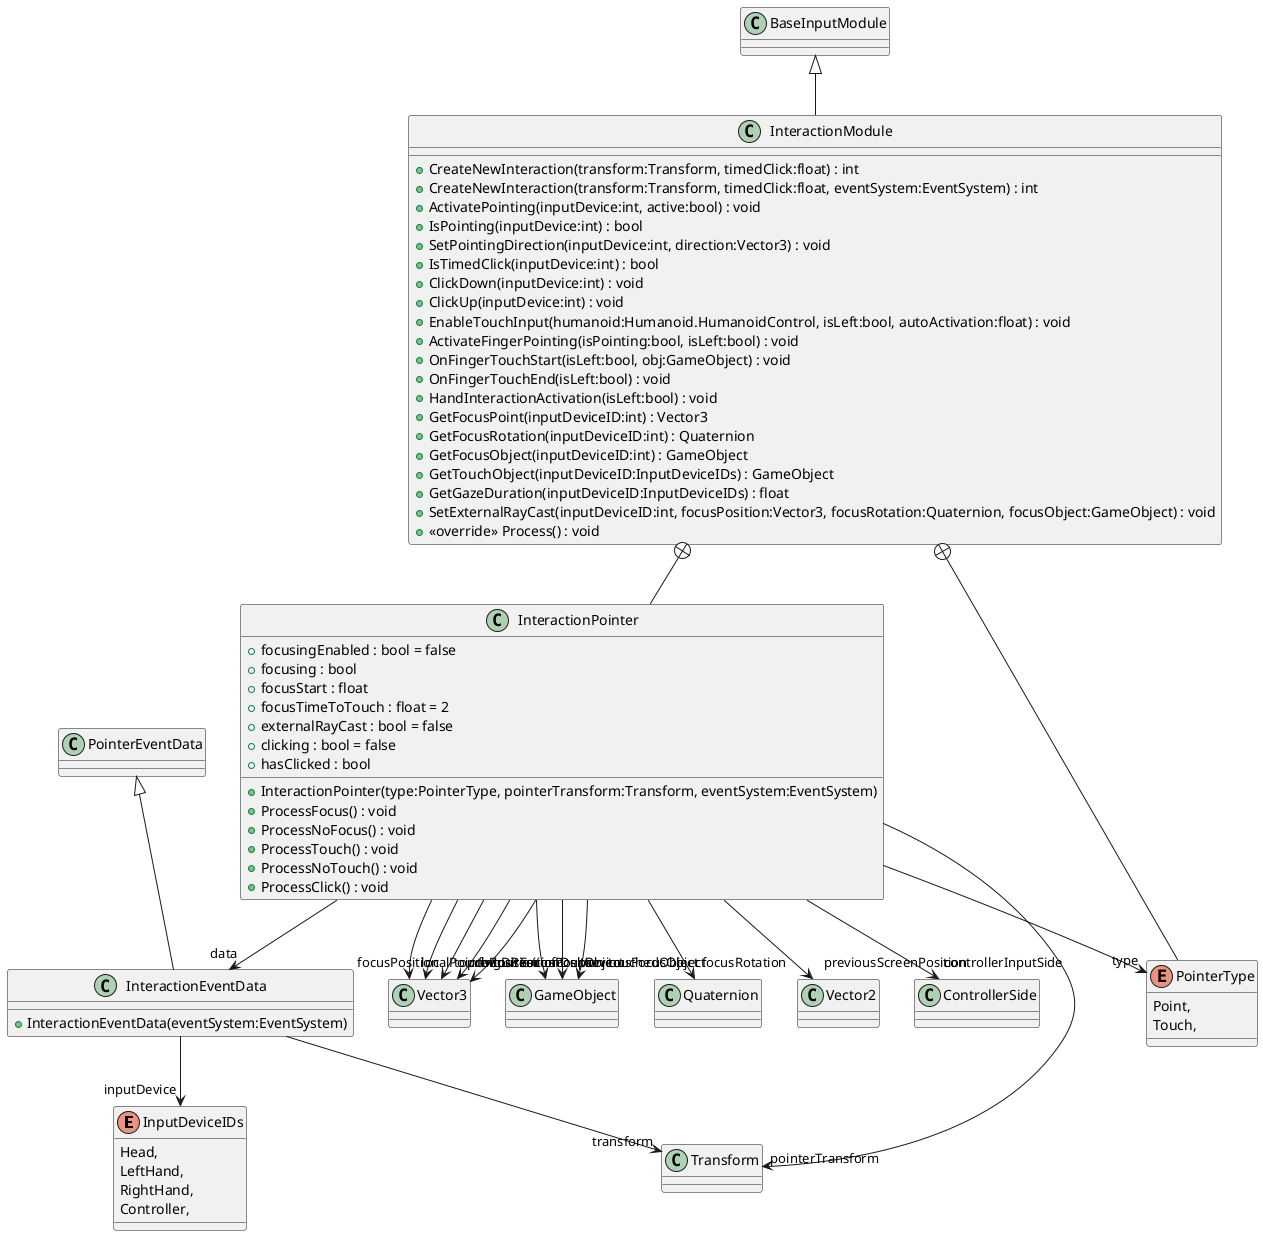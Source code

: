 @startuml
enum InputDeviceIDs {
    Head,
    LeftHand,
    RightHand,
    Controller,
}
class InteractionEventData {
    + InteractionEventData(eventSystem:EventSystem)
}
class InteractionModule {
    + CreateNewInteraction(transform:Transform, timedClick:float) : int
    + CreateNewInteraction(transform:Transform, timedClick:float, eventSystem:EventSystem) : int
    + ActivatePointing(inputDevice:int, active:bool) : void
    + IsPointing(inputDevice:int) : bool
    + SetPointingDirection(inputDevice:int, direction:Vector3) : void
    + IsTimedClick(inputDevice:int) : bool
    + ClickDown(inputDevice:int) : void
    + ClickUp(inputDevice:int) : void
    + EnableTouchInput(humanoid:Humanoid.HumanoidControl, isLeft:bool, autoActivation:float) : void
    + ActivateFingerPointing(isPointing:bool, isLeft:bool) : void
    + OnFingerTouchStart(isLeft:bool, obj:GameObject) : void
    + OnFingerTouchEnd(isLeft:bool) : void
    + HandInteractionActivation(isLeft:bool) : void
    + GetFocusPoint(inputDeviceID:int) : Vector3
    + GetFocusRotation(inputDeviceID:int) : Quaternion
    + GetFocusObject(inputDeviceID:int) : GameObject
    + GetTouchObject(inputDeviceID:InputDeviceIDs) : GameObject
    + GetGazeDuration(inputDeviceID:InputDeviceIDs) : float
    + SetExternalRayCast(inputDeviceID:int, focusPosition:Vector3, focusRotation:Quaternion, focusObject:GameObject) : void
    + <<override>> Process() : void
}
enum PointerType {
    Point,
    Touch,
}
class InteractionPointer {
    + focusingEnabled : bool = false
    + focusing : bool
    + focusStart : float
    + focusTimeToTouch : float = 2
    + externalRayCast : bool = false
    + clicking : bool = false
    + hasClicked : bool
    + InteractionPointer(type:PointerType, pointerTransform:Transform, eventSystem:EventSystem)
    + ProcessFocus() : void
    + ProcessNoFocus() : void
    + ProcessTouch() : void
    + ProcessNoTouch() : void
    + ProcessClick() : void
}
PointerEventData <|-- InteractionEventData
InteractionEventData --> "inputDevice" InputDeviceIDs
InteractionEventData --> "transform" Transform
BaseInputModule <|-- InteractionModule
InteractionModule +-- PointerType
InteractionModule +-- InteractionPointer
InteractionPointer --> "pointerTransform" Transform
InteractionPointer --> "localPointingDirection" Vector3
InteractionPointer --> "data" InteractionEventData
InteractionPointer --> "focusObject" GameObject
InteractionPointer --> "previousFocusObject" GameObject
InteractionPointer --> "focusPosition" Vector3
InteractionPointer --> "focusRotation" Quaternion
InteractionPointer --> "previousScreenPosition" Vector2
InteractionPointer --> "previousFocusPosition" Vector3
InteractionPointer --> "focusPositionDelta" Vector3
InteractionPointer --> "touchedObject" GameObject
InteractionPointer --> "touchPosition" Vector3
InteractionPointer --> "controllerInputSide" ControllerSide
InteractionPointer --> "type" PointerType
@enduml
